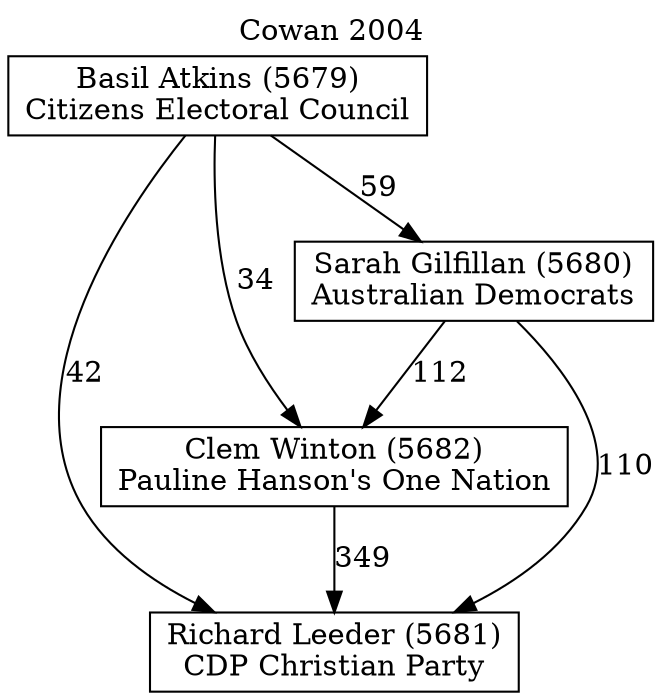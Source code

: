 // House preference flow
digraph "Richard Leeder (5681)_Cowan_2004" {
	graph [label="Cowan 2004" labelloc=t mclimit=10]
	node [shape=box]
	"Richard Leeder (5681)" [label="Richard Leeder (5681)
CDP Christian Party"]
	"Clem Winton (5682)" [label="Clem Winton (5682)
Pauline Hanson's One Nation"]
	"Sarah Gilfillan (5680)" [label="Sarah Gilfillan (5680)
Australian Democrats"]
	"Basil Atkins (5679)" [label="Basil Atkins (5679)
Citizens Electoral Council"]
	"Clem Winton (5682)" -> "Richard Leeder (5681)" [label=349]
	"Sarah Gilfillan (5680)" -> "Clem Winton (5682)" [label=112]
	"Basil Atkins (5679)" -> "Sarah Gilfillan (5680)" [label=59]
	"Sarah Gilfillan (5680)" -> "Richard Leeder (5681)" [label=110]
	"Basil Atkins (5679)" -> "Richard Leeder (5681)" [label=42]
	"Basil Atkins (5679)" -> "Clem Winton (5682)" [label=34]
}
